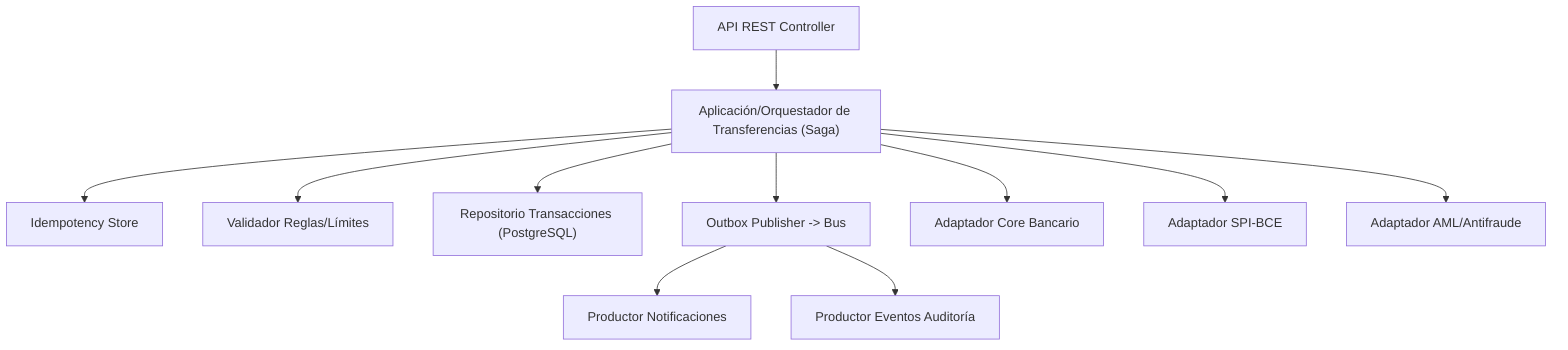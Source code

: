 graph TD
UI["API REST Controller"]
APP["Aplicación/Orquestador de Transferencias (Saga)"]
IDEMP["Idempotency Store"]
VAL["Validador Reglas/Límites"]
REP["Repositorio Transacciones (PostgreSQL)"]
OUT["Outbox Publisher -> Bus"]
ADAPTCORE["Adaptador Core Bancario"]
ADAPTSPI["Adaptador SPI-BCE"]
ADAPTFRAUD["Adaptador AML/Antifraude"]
NOTPROD["Productor Notificaciones"]
AUDPROD["Productor Eventos Auditoría"]
UI --> APP
APP --> IDEMP
APP --> VAL
APP --> REP
APP --> ADAPTCORE
APP --> ADAPTSPI
APP --> ADAPTFRAUD
APP --> OUT
OUT --> NOTPROD
OUT --> AUDPROD